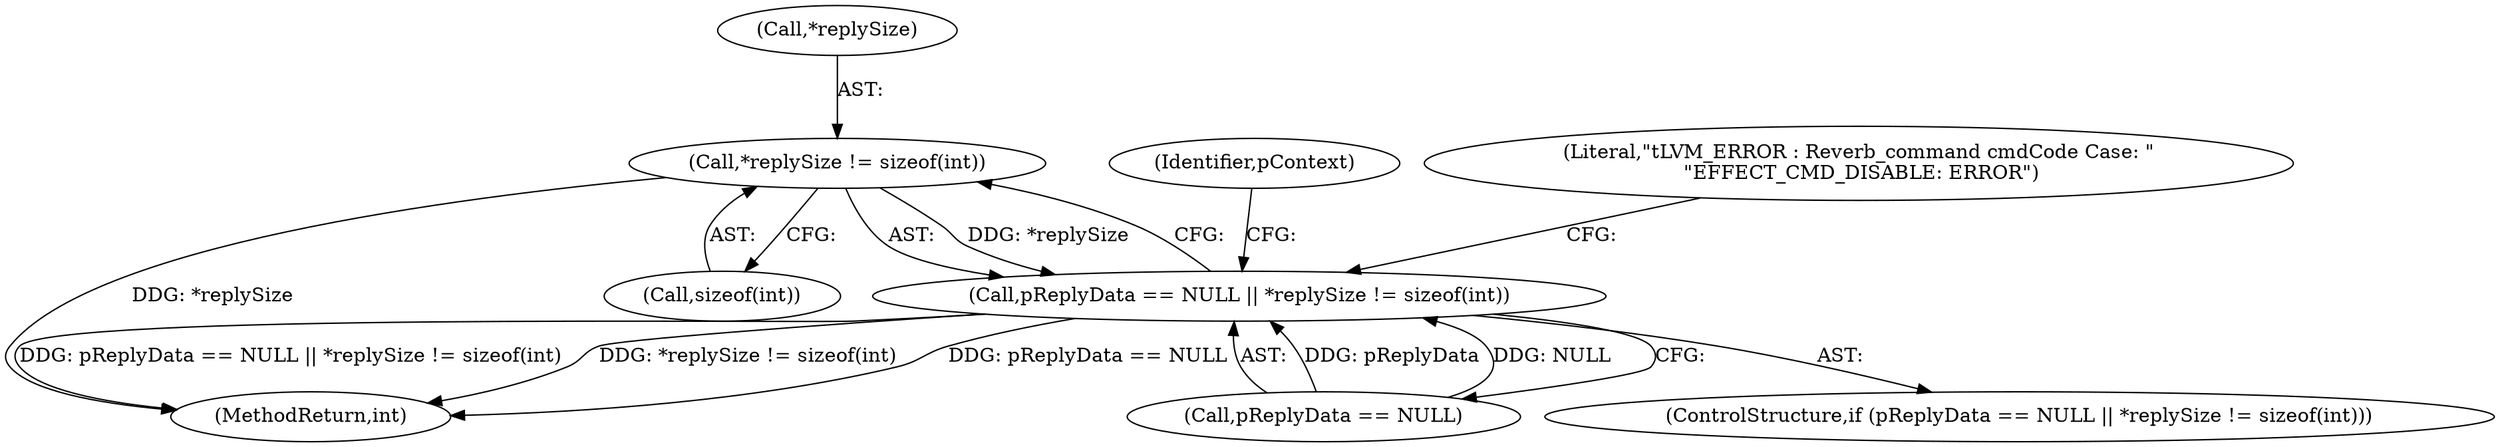 digraph "0_Android_9e29523b9537983b4c4b205ff868d0b3bca0383b_0@API" {
"1000525" [label="(Call,*replySize != sizeof(int))"];
"1000521" [label="(Call,pReplyData == NULL || *replySize != sizeof(int))"];
"1000526" [label="(Call,*replySize)"];
"1000520" [label="(ControlStructure,if (pReplyData == NULL || *replySize != sizeof(int)))"];
"1000525" [label="(Call,*replySize != sizeof(int))"];
"1000539" [label="(Identifier,pContext)"];
"1000528" [label="(Call,sizeof(int))"];
"1000521" [label="(Call,pReplyData == NULL || *replySize != sizeof(int))"];
"1000532" [label="(Literal,\"\tLVM_ERROR : Reverb_command cmdCode Case: \"\n \"EFFECT_CMD_DISABLE: ERROR\")"];
"1000688" [label="(MethodReturn,int)"];
"1000522" [label="(Call,pReplyData == NULL)"];
"1000525" -> "1000521"  [label="AST: "];
"1000525" -> "1000528"  [label="CFG: "];
"1000526" -> "1000525"  [label="AST: "];
"1000528" -> "1000525"  [label="AST: "];
"1000521" -> "1000525"  [label="CFG: "];
"1000525" -> "1000688"  [label="DDG: *replySize"];
"1000525" -> "1000521"  [label="DDG: *replySize"];
"1000521" -> "1000520"  [label="AST: "];
"1000521" -> "1000522"  [label="CFG: "];
"1000522" -> "1000521"  [label="AST: "];
"1000532" -> "1000521"  [label="CFG: "];
"1000539" -> "1000521"  [label="CFG: "];
"1000521" -> "1000688"  [label="DDG: *replySize != sizeof(int)"];
"1000521" -> "1000688"  [label="DDG: pReplyData == NULL"];
"1000521" -> "1000688"  [label="DDG: pReplyData == NULL || *replySize != sizeof(int)"];
"1000522" -> "1000521"  [label="DDG: pReplyData"];
"1000522" -> "1000521"  [label="DDG: NULL"];
}
